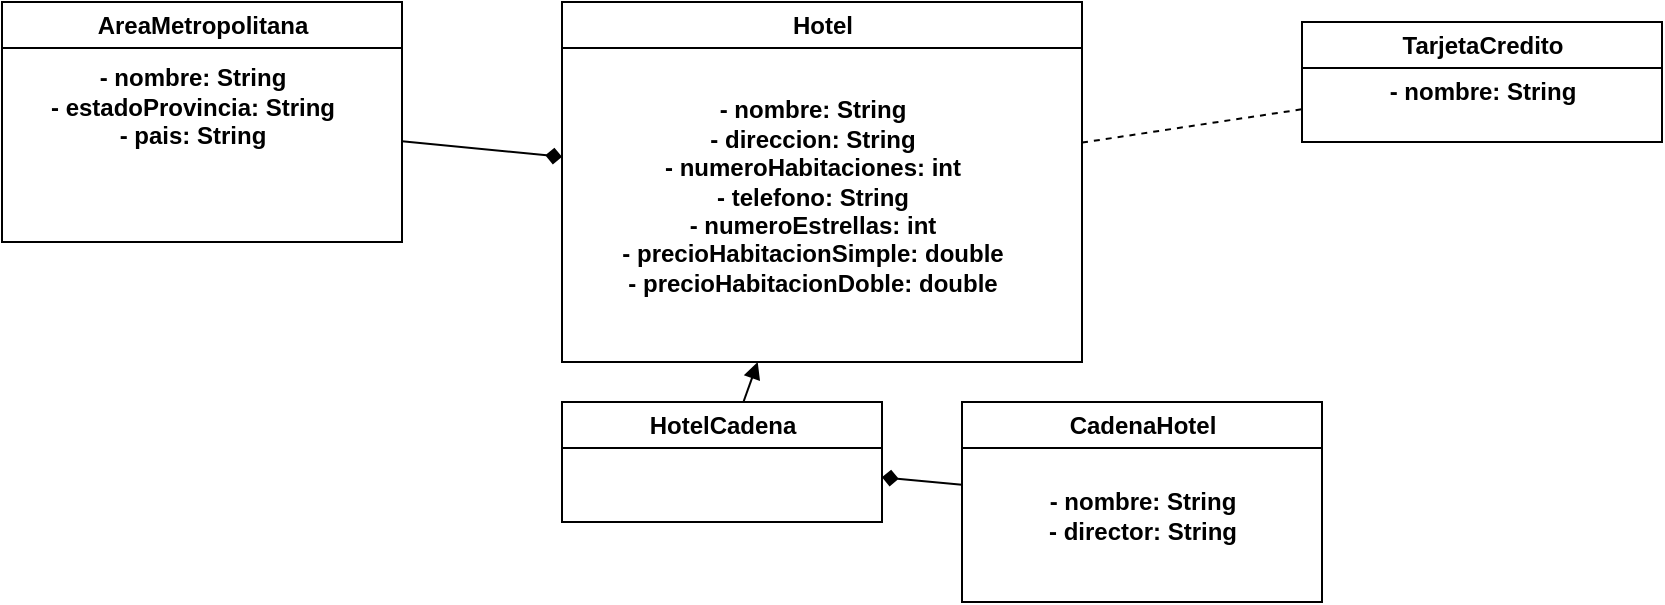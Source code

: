 <mxfile version="26.2.2">
  <diagram name="DiagramaHoteles" id="nj8ua3Aio_hKFQyYbFGM">
    <mxGraphModel dx="1027" dy="516" grid="1" gridSize="10" guides="1" tooltips="1" connect="1" arrows="1" fold="1" page="1" pageScale="1" pageWidth="827" pageHeight="1169" math="0" shadow="0">
      <root>
        <mxCell id="0" />
        <mxCell id="1" parent="0" />
        <mxCell id="8ctLL7gIs-mifl3hI3hx-1" value="&lt;b&gt;AreaMetropolitana&lt;/b&gt;" style="swimlane;html=1;" vertex="1" parent="1">
          <mxGeometry x="280" y="220" width="200" height="120" as="geometry" />
        </mxCell>
        <mxCell id="8ctLL7gIs-mifl3hI3hx-11" value="&lt;br style=&quot;font-weight: 700;&quot;&gt;&lt;span style=&quot;font-weight: 700;&quot;&gt;- nombre: String&lt;/span&gt;&lt;br style=&quot;font-weight: 700;&quot;&gt;&lt;span style=&quot;font-weight: 700;&quot;&gt;- estadoProvincia: String&lt;/span&gt;&lt;br style=&quot;font-weight: 700;&quot;&gt;&lt;span style=&quot;font-weight: 700;&quot;&gt;- pais: String&lt;/span&gt;" style="text;html=1;align=center;verticalAlign=middle;resizable=0;points=[];autosize=1;strokeColor=none;fillColor=none;" vertex="1" parent="8ctLL7gIs-mifl3hI3hx-1">
          <mxGeometry x="10" y="10" width="170" height="70" as="geometry" />
        </mxCell>
        <mxCell id="8ctLL7gIs-mifl3hI3hx-2" value="Hotel" style="swimlane;html=1;" vertex="1" parent="1">
          <mxGeometry x="560" y="220" width="260" height="180" as="geometry" />
        </mxCell>
        <mxCell id="8ctLL7gIs-mifl3hI3hx-10" value="&lt;br style=&quot;font-weight: 700;&quot;&gt;&lt;span style=&quot;font-weight: 700;&quot;&gt;- nombre: String&lt;/span&gt;&lt;br style=&quot;font-weight: 700;&quot;&gt;&lt;span style=&quot;font-weight: 700;&quot;&gt;- direccion: String&lt;/span&gt;&lt;br style=&quot;font-weight: 700;&quot;&gt;&lt;span style=&quot;font-weight: 700;&quot;&gt;- numeroHabitaciones: int&lt;/span&gt;&lt;br style=&quot;font-weight: 700;&quot;&gt;&lt;span style=&quot;font-weight: 700;&quot;&gt;- telefono: String&lt;/span&gt;&lt;br style=&quot;font-weight: 700;&quot;&gt;&lt;span style=&quot;font-weight: 700;&quot;&gt;- numeroEstrellas: int&lt;/span&gt;&lt;br style=&quot;font-weight: 700;&quot;&gt;&lt;span style=&quot;font-weight: 700;&quot;&gt;- precioHabitacionSimple: double&lt;/span&gt;&lt;br style=&quot;font-weight: 700;&quot;&gt;&lt;span style=&quot;font-weight: 700;&quot;&gt;- precioHabitacionDoble: double&lt;/span&gt;" style="text;html=1;align=center;verticalAlign=middle;resizable=0;points=[];autosize=1;strokeColor=none;fillColor=none;" vertex="1" parent="8ctLL7gIs-mifl3hI3hx-2">
          <mxGeometry x="20" y="25" width="210" height="130" as="geometry" />
        </mxCell>
        <mxCell id="8ctLL7gIs-mifl3hI3hx-3" value="&lt;b&gt;HotelCadena&lt;/b&gt;" style="swimlane;html=1;" vertex="1" parent="1">
          <mxGeometry x="560" y="420" width="160" height="60" as="geometry" />
        </mxCell>
        <mxCell id="8ctLL7gIs-mifl3hI3hx-4" value="&lt;b&gt;CadenaHotel&lt;/b&gt;" style="swimlane;html=1;" vertex="1" parent="1">
          <mxGeometry x="760" y="420" width="180" height="100" as="geometry" />
        </mxCell>
        <mxCell id="8ctLL7gIs-mifl3hI3hx-13" value="&lt;br style=&quot;font-weight: 700;&quot;&gt;&lt;span style=&quot;font-weight: 700;&quot;&gt;- nombre: String&lt;/span&gt;&lt;br style=&quot;font-weight: 700;&quot;&gt;&lt;span style=&quot;font-weight: 700;&quot;&gt;- director: String&lt;/span&gt;" style="text;html=1;align=center;verticalAlign=middle;resizable=0;points=[];autosize=1;strokeColor=none;fillColor=none;" vertex="1" parent="8ctLL7gIs-mifl3hI3hx-4">
          <mxGeometry x="30" y="20" width="120" height="60" as="geometry" />
        </mxCell>
        <mxCell id="8ctLL7gIs-mifl3hI3hx-5" value="&lt;b&gt;TarjetaCredito&lt;/b&gt;" style="swimlane;html=1;startSize=23;" vertex="1" parent="1">
          <mxGeometry x="930" y="230" width="180" height="60" as="geometry" />
        </mxCell>
        <mxCell id="8ctLL7gIs-mifl3hI3hx-12" value="&lt;span style=&quot;font-weight: 700;&quot;&gt;- nombre: String&lt;/span&gt;" style="text;html=1;align=center;verticalAlign=middle;resizable=0;points=[];autosize=1;strokeColor=none;fillColor=none;" vertex="1" parent="8ctLL7gIs-mifl3hI3hx-5">
          <mxGeometry x="30" y="20" width="120" height="30" as="geometry" />
        </mxCell>
        <mxCell id="8ctLL7gIs-mifl3hI3hx-6" style="endArrow=diamond;dashed=0;" edge="1" parent="1" source="8ctLL7gIs-mifl3hI3hx-1" target="8ctLL7gIs-mifl3hI3hx-2">
          <mxGeometry relative="1" as="geometry" />
        </mxCell>
        <mxCell id="8ctLL7gIs-mifl3hI3hx-7" style="endArrow=block;endFill=1;" edge="1" parent="1" source="8ctLL7gIs-mifl3hI3hx-3" target="8ctLL7gIs-mifl3hI3hx-2">
          <mxGeometry relative="1" as="geometry" />
        </mxCell>
        <mxCell id="8ctLL7gIs-mifl3hI3hx-8" style="endArrow=diamond;endFill=1;" edge="1" parent="1" source="8ctLL7gIs-mifl3hI3hx-4" target="8ctLL7gIs-mifl3hI3hx-3">
          <mxGeometry relative="1" as="geometry" />
        </mxCell>
        <mxCell id="8ctLL7gIs-mifl3hI3hx-9" style="dashed=1;endArrow=none;" edge="1" parent="1" source="8ctLL7gIs-mifl3hI3hx-2" target="8ctLL7gIs-mifl3hI3hx-5">
          <mxGeometry relative="1" as="geometry" />
        </mxCell>
      </root>
    </mxGraphModel>
  </diagram>
</mxfile>
